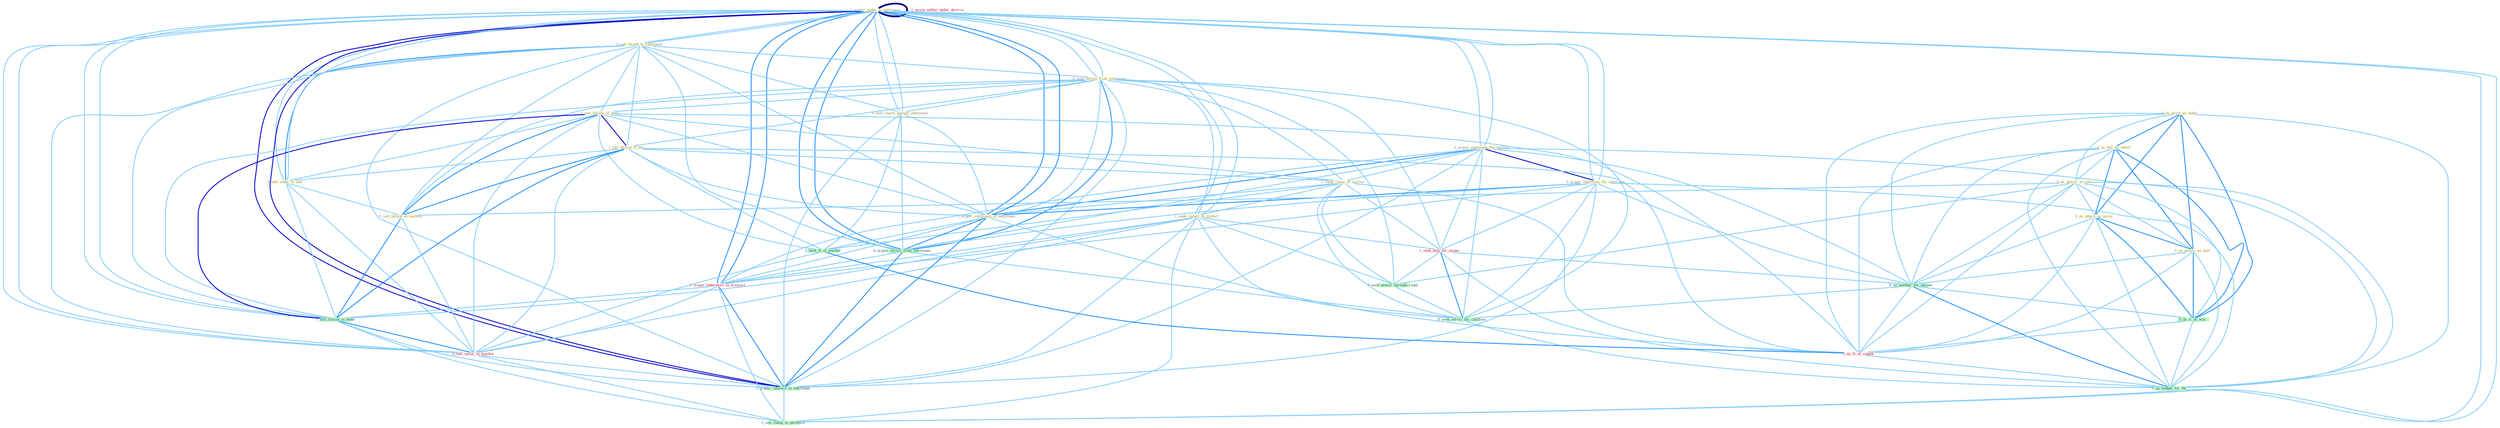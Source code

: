 Graph G{ 
    node
    [shape=polygon,style=filled,width=.5,height=.06,color="#BDFCC9",fixedsize=true,fontsize=4,
    fontcolor="#2f4f4f"];
    {node
    [color="#ffffe0", fontcolor="#8b7d6b"] "1_acquir_stake_in_entitynam " "0_acquir_entitynam_for_million " "0_sell_brand_to_entitynam " "0_us_prize_as_induc " "0_seek_billion_from_entitynam " "0_us_bill_as_vehicl " "0_acquir_entitynam_for_othernum " "0_us_power_at_rate " "1_sell_billion_of_bond " "0_us_attack_as_excus " "1_sell_billion_of_bill " "1_seek_claim_of_million " "0_sell_stake_to_unit " "0_hold_share_against_entitynam " "1_seek_reduct_in_protect " "0_sell_billion_at_auction " "1_acquir_entitynam_of_entitynam " "0_us_provis_as_test " "1_acquir_stake_in_entitynam "}
{node [color="#fff0f5", fontcolor="#b22222"] "1_seek_help_for_owner " "0_acquir_laboratori_in_transact " "1_usurp_author_under_doctrin " "1_us_%_of_capabl " "0_sell_secur_in_market "}
edge [color="#B0E2FF"];

	"1_acquir_stake_in_entitynam " -- "0_acquir_entitynam_for_million " [w="1", color="#87cefa" ];
	"1_acquir_stake_in_entitynam " -- "0_sell_brand_to_entitynam " [w="1", color="#87cefa" ];
	"1_acquir_stake_in_entitynam " -- "0_seek_billion_from_entitynam " [w="1", color="#87cefa" ];
	"1_acquir_stake_in_entitynam " -- "0_acquir_entitynam_for_othernum " [w="1", color="#87cefa" ];
	"1_acquir_stake_in_entitynam " -- "0_sell_stake_to_unit " [w="1", color="#87cefa" ];
	"1_acquir_stake_in_entitynam " -- "0_hold_share_against_entitynam " [w="1", color="#87cefa" ];
	"1_acquir_stake_in_entitynam " -- "1_seek_reduct_in_protect " [w="1", color="#87cefa" ];
	"1_acquir_stake_in_entitynam " -- "1_acquir_entitynam_of_entitynam " [w="2", color="#1e90ff" , len=0.8];
	"1_acquir_stake_in_entitynam " -- "1_acquir_stake_in_entitynam " [w="4", style=bold, color="#000080", len=0.4];
	"1_acquir_stake_in_entitynam " -- "0_acquir_servic_from_entitynam " [w="2", color="#1e90ff" , len=0.8];
	"1_acquir_stake_in_entitynam " -- "0_acquir_laboratori_in_transact " [w="2", color="#1e90ff" , len=0.8];
	"1_acquir_stake_in_entitynam " -- "1_sell_billion_in_bond " [w="1", color="#87cefa" ];
	"1_acquir_stake_in_entitynam " -- "0_sell_secur_in_market " [w="1", color="#87cefa" ];
	"1_acquir_stake_in_entitynam " -- "1_acquir_interest_in_entitynam " [w="3", color="#0000cd" , len=0.6];
	"1_acquir_stake_in_entitynam " -- "1_see_chang_in_portfolio " [w="1", color="#87cefa" ];
	"0_acquir_entitynam_for_million " -- "0_acquir_entitynam_for_othernum " [w="3", color="#0000cd" , len=0.6];
	"0_acquir_entitynam_for_million " -- "1_seek_claim_of_million " [w="1", color="#87cefa" ];
	"0_acquir_entitynam_for_million " -- "1_acquir_entitynam_of_entitynam " [w="2", color="#1e90ff" , len=0.8];
	"0_acquir_entitynam_for_million " -- "1_acquir_stake_in_entitynam " [w="1", color="#87cefa" ];
	"0_acquir_entitynam_for_million " -- "1_seek_help_for_owner " [w="1", color="#87cefa" ];
	"0_acquir_entitynam_for_million " -- "0_acquir_servic_from_entitynam " [w="1", color="#87cefa" ];
	"0_acquir_entitynam_for_million " -- "0_us_number_for_purpos " [w="1", color="#87cefa" ];
	"0_acquir_entitynam_for_million " -- "0_acquir_laboratori_in_transact " [w="1", color="#87cefa" ];
	"0_acquir_entitynam_for_million " -- "1_acquir_interest_in_entitynam " [w="1", color="#87cefa" ];
	"0_acquir_entitynam_for_million " -- "0_seek_servic_for_children " [w="1", color="#87cefa" ];
	"0_acquir_entitynam_for_million " -- "0_us_budget_for_thi " [w="1", color="#87cefa" ];
	"0_sell_brand_to_entitynam " -- "0_seek_billion_from_entitynam " [w="1", color="#87cefa" ];
	"0_sell_brand_to_entitynam " -- "1_sell_billion_of_bond " [w="1", color="#87cefa" ];
	"0_sell_brand_to_entitynam " -- "1_sell_billion_of_bill " [w="1", color="#87cefa" ];
	"0_sell_brand_to_entitynam " -- "0_sell_stake_to_unit " [w="2", color="#1e90ff" , len=0.8];
	"0_sell_brand_to_entitynam " -- "0_hold_share_against_entitynam " [w="1", color="#87cefa" ];
	"0_sell_brand_to_entitynam " -- "0_sell_billion_at_auction " [w="1", color="#87cefa" ];
	"0_sell_brand_to_entitynam " -- "1_acquir_entitynam_of_entitynam " [w="1", color="#87cefa" ];
	"0_sell_brand_to_entitynam " -- "1_acquir_stake_in_entitynam " [w="1", color="#87cefa" ];
	"0_sell_brand_to_entitynam " -- "0_acquir_servic_from_entitynam " [w="1", color="#87cefa" ];
	"0_sell_brand_to_entitynam " -- "1_sell_billion_in_bond " [w="1", color="#87cefa" ];
	"0_sell_brand_to_entitynam " -- "0_sell_secur_in_market " [w="1", color="#87cefa" ];
	"0_sell_brand_to_entitynam " -- "1_acquir_interest_in_entitynam " [w="1", color="#87cefa" ];
	"0_us_prize_as_induc " -- "0_us_bill_as_vehicl " [w="2", color="#1e90ff" , len=0.8];
	"0_us_prize_as_induc " -- "0_us_power_at_rate " [w="1", color="#87cefa" ];
	"0_us_prize_as_induc " -- "0_us_attack_as_excus " [w="2", color="#1e90ff" , len=0.8];
	"0_us_prize_as_induc " -- "0_us_provis_as_test " [w="2", color="#1e90ff" , len=0.8];
	"0_us_prize_as_induc " -- "0_us_number_for_purpos " [w="1", color="#87cefa" ];
	"0_us_prize_as_induc " -- "0_us_it_as_wai " [w="2", color="#1e90ff" , len=0.8];
	"0_us_prize_as_induc " -- "1_us_%_of_capabl " [w="1", color="#87cefa" ];
	"0_us_prize_as_induc " -- "0_us_budget_for_thi " [w="1", color="#87cefa" ];
	"0_seek_billion_from_entitynam " -- "1_sell_billion_of_bond " [w="1", color="#87cefa" ];
	"0_seek_billion_from_entitynam " -- "1_sell_billion_of_bill " [w="1", color="#87cefa" ];
	"0_seek_billion_from_entitynam " -- "1_seek_claim_of_million " [w="1", color="#87cefa" ];
	"0_seek_billion_from_entitynam " -- "0_hold_share_against_entitynam " [w="1", color="#87cefa" ];
	"0_seek_billion_from_entitynam " -- "1_seek_reduct_in_protect " [w="1", color="#87cefa" ];
	"0_seek_billion_from_entitynam " -- "0_sell_billion_at_auction " [w="1", color="#87cefa" ];
	"0_seek_billion_from_entitynam " -- "1_acquir_entitynam_of_entitynam " [w="1", color="#87cefa" ];
	"0_seek_billion_from_entitynam " -- "1_acquir_stake_in_entitynam " [w="1", color="#87cefa" ];
	"0_seek_billion_from_entitynam " -- "1_seek_help_for_owner " [w="1", color="#87cefa" ];
	"0_seek_billion_from_entitynam " -- "0_acquir_servic_from_entitynam " [w="2", color="#1e90ff" , len=0.8];
	"0_seek_billion_from_entitynam " -- "0_seek_power_through_regul " [w="1", color="#87cefa" ];
	"0_seek_billion_from_entitynam " -- "1_sell_billion_in_bond " [w="1", color="#87cefa" ];
	"0_seek_billion_from_entitynam " -- "1_acquir_interest_in_entitynam " [w="1", color="#87cefa" ];
	"0_seek_billion_from_entitynam " -- "0_seek_servic_for_children " [w="1", color="#87cefa" ];
	"0_us_bill_as_vehicl " -- "0_us_power_at_rate " [w="1", color="#87cefa" ];
	"0_us_bill_as_vehicl " -- "0_us_attack_as_excus " [w="2", color="#1e90ff" , len=0.8];
	"0_us_bill_as_vehicl " -- "0_us_provis_as_test " [w="2", color="#1e90ff" , len=0.8];
	"0_us_bill_as_vehicl " -- "0_us_number_for_purpos " [w="1", color="#87cefa" ];
	"0_us_bill_as_vehicl " -- "0_us_it_as_wai " [w="2", color="#1e90ff" , len=0.8];
	"0_us_bill_as_vehicl " -- "1_us_%_of_capabl " [w="1", color="#87cefa" ];
	"0_us_bill_as_vehicl " -- "0_us_budget_for_thi " [w="1", color="#87cefa" ];
	"0_acquir_entitynam_for_othernum " -- "1_acquir_entitynam_of_entitynam " [w="2", color="#1e90ff" , len=0.8];
	"0_acquir_entitynam_for_othernum " -- "1_acquir_stake_in_entitynam " [w="1", color="#87cefa" ];
	"0_acquir_entitynam_for_othernum " -- "1_seek_help_for_owner " [w="1", color="#87cefa" ];
	"0_acquir_entitynam_for_othernum " -- "0_acquir_servic_from_entitynam " [w="1", color="#87cefa" ];
	"0_acquir_entitynam_for_othernum " -- "0_us_number_for_purpos " [w="1", color="#87cefa" ];
	"0_acquir_entitynam_for_othernum " -- "0_acquir_laboratori_in_transact " [w="1", color="#87cefa" ];
	"0_acquir_entitynam_for_othernum " -- "1_acquir_interest_in_entitynam " [w="1", color="#87cefa" ];
	"0_acquir_entitynam_for_othernum " -- "0_seek_servic_for_children " [w="1", color="#87cefa" ];
	"0_acquir_entitynam_for_othernum " -- "0_us_budget_for_thi " [w="1", color="#87cefa" ];
	"0_us_power_at_rate " -- "0_us_attack_as_excus " [w="1", color="#87cefa" ];
	"0_us_power_at_rate " -- "0_sell_billion_at_auction " [w="1", color="#87cefa" ];
	"0_us_power_at_rate " -- "0_us_provis_as_test " [w="1", color="#87cefa" ];
	"0_us_power_at_rate " -- "0_seek_power_through_regul " [w="1", color="#87cefa" ];
	"0_us_power_at_rate " -- "0_us_number_for_purpos " [w="1", color="#87cefa" ];
	"0_us_power_at_rate " -- "0_us_it_as_wai " [w="1", color="#87cefa" ];
	"0_us_power_at_rate " -- "1_us_%_of_capabl " [w="1", color="#87cefa" ];
	"0_us_power_at_rate " -- "0_us_budget_for_thi " [w="1", color="#87cefa" ];
	"1_sell_billion_of_bond " -- "1_sell_billion_of_bill " [w="3", color="#0000cd" , len=0.6];
	"1_sell_billion_of_bond " -- "1_seek_claim_of_million " [w="1", color="#87cefa" ];
	"1_sell_billion_of_bond " -- "0_sell_stake_to_unit " [w="1", color="#87cefa" ];
	"1_sell_billion_of_bond " -- "0_sell_billion_at_auction " [w="2", color="#1e90ff" , len=0.8];
	"1_sell_billion_of_bond " -- "1_acquir_entitynam_of_entitynam " [w="1", color="#87cefa" ];
	"1_sell_billion_of_bond " -- "1_hold_%_of_market " [w="1", color="#87cefa" ];
	"1_sell_billion_of_bond " -- "1_sell_billion_in_bond " [w="3", color="#0000cd" , len=0.6];
	"1_sell_billion_of_bond " -- "1_us_%_of_capabl " [w="1", color="#87cefa" ];
	"1_sell_billion_of_bond " -- "0_sell_secur_in_market " [w="1", color="#87cefa" ];
	"0_us_attack_as_excus " -- "0_us_provis_as_test " [w="2", color="#1e90ff" , len=0.8];
	"0_us_attack_as_excus " -- "0_us_number_for_purpos " [w="1", color="#87cefa" ];
	"0_us_attack_as_excus " -- "0_us_it_as_wai " [w="2", color="#1e90ff" , len=0.8];
	"0_us_attack_as_excus " -- "1_us_%_of_capabl " [w="1", color="#87cefa" ];
	"0_us_attack_as_excus " -- "0_us_budget_for_thi " [w="1", color="#87cefa" ];
	"1_sell_billion_of_bill " -- "1_seek_claim_of_million " [w="1", color="#87cefa" ];
	"1_sell_billion_of_bill " -- "0_sell_stake_to_unit " [w="1", color="#87cefa" ];
	"1_sell_billion_of_bill " -- "0_sell_billion_at_auction " [w="2", color="#1e90ff" , len=0.8];
	"1_sell_billion_of_bill " -- "1_acquir_entitynam_of_entitynam " [w="1", color="#87cefa" ];
	"1_sell_billion_of_bill " -- "1_hold_%_of_market " [w="1", color="#87cefa" ];
	"1_sell_billion_of_bill " -- "1_sell_billion_in_bond " [w="2", color="#1e90ff" , len=0.8];
	"1_sell_billion_of_bill " -- "1_us_%_of_capabl " [w="1", color="#87cefa" ];
	"1_sell_billion_of_bill " -- "0_sell_secur_in_market " [w="1", color="#87cefa" ];
	"1_seek_claim_of_million " -- "1_seek_reduct_in_protect " [w="1", color="#87cefa" ];
	"1_seek_claim_of_million " -- "1_acquir_entitynam_of_entitynam " [w="1", color="#87cefa" ];
	"1_seek_claim_of_million " -- "1_seek_help_for_owner " [w="1", color="#87cefa" ];
	"1_seek_claim_of_million " -- "1_hold_%_of_market " [w="1", color="#87cefa" ];
	"1_seek_claim_of_million " -- "0_seek_power_through_regul " [w="1", color="#87cefa" ];
	"1_seek_claim_of_million " -- "1_us_%_of_capabl " [w="1", color="#87cefa" ];
	"1_seek_claim_of_million " -- "0_seek_servic_for_children " [w="1", color="#87cefa" ];
	"0_sell_stake_to_unit " -- "0_sell_billion_at_auction " [w="1", color="#87cefa" ];
	"0_sell_stake_to_unit " -- "1_acquir_stake_in_entitynam " [w="1", color="#87cefa" ];
	"0_sell_stake_to_unit " -- "1_sell_billion_in_bond " [w="1", color="#87cefa" ];
	"0_sell_stake_to_unit " -- "0_sell_secur_in_market " [w="1", color="#87cefa" ];
	"0_hold_share_against_entitynam " -- "1_acquir_entitynam_of_entitynam " [w="1", color="#87cefa" ];
	"0_hold_share_against_entitynam " -- "1_acquir_stake_in_entitynam " [w="1", color="#87cefa" ];
	"0_hold_share_against_entitynam " -- "0_acquir_servic_from_entitynam " [w="1", color="#87cefa" ];
	"0_hold_share_against_entitynam " -- "1_hold_%_of_market " [w="1", color="#87cefa" ];
	"0_hold_share_against_entitynam " -- "1_acquir_interest_in_entitynam " [w="1", color="#87cefa" ];
	"1_seek_reduct_in_protect " -- "1_acquir_stake_in_entitynam " [w="1", color="#87cefa" ];
	"1_seek_reduct_in_protect " -- "1_seek_help_for_owner " [w="1", color="#87cefa" ];
	"1_seek_reduct_in_protect " -- "0_seek_power_through_regul " [w="1", color="#87cefa" ];
	"1_seek_reduct_in_protect " -- "0_acquir_laboratori_in_transact " [w="1", color="#87cefa" ];
	"1_seek_reduct_in_protect " -- "1_sell_billion_in_bond " [w="1", color="#87cefa" ];
	"1_seek_reduct_in_protect " -- "0_sell_secur_in_market " [w="1", color="#87cefa" ];
	"1_seek_reduct_in_protect " -- "1_acquir_interest_in_entitynam " [w="1", color="#87cefa" ];
	"1_seek_reduct_in_protect " -- "0_seek_servic_for_children " [w="1", color="#87cefa" ];
	"1_seek_reduct_in_protect " -- "1_see_chang_in_portfolio " [w="1", color="#87cefa" ];
	"0_sell_billion_at_auction " -- "1_sell_billion_in_bond " [w="2", color="#1e90ff" , len=0.8];
	"0_sell_billion_at_auction " -- "0_sell_secur_in_market " [w="1", color="#87cefa" ];
	"1_acquir_entitynam_of_entitynam " -- "1_acquir_stake_in_entitynam " [w="2", color="#1e90ff" , len=0.8];
	"1_acquir_entitynam_of_entitynam " -- "0_acquir_servic_from_entitynam " [w="2", color="#1e90ff" , len=0.8];
	"1_acquir_entitynam_of_entitynam " -- "1_hold_%_of_market " [w="1", color="#87cefa" ];
	"1_acquir_entitynam_of_entitynam " -- "0_acquir_laboratori_in_transact " [w="1", color="#87cefa" ];
	"1_acquir_entitynam_of_entitynam " -- "1_us_%_of_capabl " [w="1", color="#87cefa" ];
	"1_acquir_entitynam_of_entitynam " -- "1_acquir_interest_in_entitynam " [w="2", color="#1e90ff" , len=0.8];
	"0_us_provis_as_test " -- "0_us_number_for_purpos " [w="1", color="#87cefa" ];
	"0_us_provis_as_test " -- "0_us_it_as_wai " [w="2", color="#1e90ff" , len=0.8];
	"0_us_provis_as_test " -- "1_us_%_of_capabl " [w="1", color="#87cefa" ];
	"0_us_provis_as_test " -- "0_us_budget_for_thi " [w="1", color="#87cefa" ];
	"1_acquir_stake_in_entitynam " -- "0_acquir_servic_from_entitynam " [w="2", color="#1e90ff" , len=0.8];
	"1_acquir_stake_in_entitynam " -- "0_acquir_laboratori_in_transact " [w="2", color="#1e90ff" , len=0.8];
	"1_acquir_stake_in_entitynam " -- "1_sell_billion_in_bond " [w="1", color="#87cefa" ];
	"1_acquir_stake_in_entitynam " -- "0_sell_secur_in_market " [w="1", color="#87cefa" ];
	"1_acquir_stake_in_entitynam " -- "1_acquir_interest_in_entitynam " [w="3", color="#0000cd" , len=0.6];
	"1_acquir_stake_in_entitynam " -- "1_see_chang_in_portfolio " [w="1", color="#87cefa" ];
	"1_seek_help_for_owner " -- "0_seek_power_through_regul " [w="1", color="#87cefa" ];
	"1_seek_help_for_owner " -- "0_us_number_for_purpos " [w="1", color="#87cefa" ];
	"1_seek_help_for_owner " -- "0_seek_servic_for_children " [w="2", color="#1e90ff" , len=0.8];
	"1_seek_help_for_owner " -- "0_us_budget_for_thi " [w="1", color="#87cefa" ];
	"0_acquir_servic_from_entitynam " -- "0_acquir_laboratori_in_transact " [w="1", color="#87cefa" ];
	"0_acquir_servic_from_entitynam " -- "1_acquir_interest_in_entitynam " [w="2", color="#1e90ff" , len=0.8];
	"0_acquir_servic_from_entitynam " -- "0_seek_servic_for_children " [w="1", color="#87cefa" ];
	"1_hold_%_of_market " -- "1_us_%_of_capabl " [w="2", color="#1e90ff" , len=0.8];
	"1_hold_%_of_market " -- "0_sell_secur_in_market " [w="1", color="#87cefa" ];
	"0_seek_power_through_regul " -- "0_seek_servic_for_children " [w="1", color="#87cefa" ];
	"0_us_number_for_purpos " -- "0_us_it_as_wai " [w="1", color="#87cefa" ];
	"0_us_number_for_purpos " -- "1_us_%_of_capabl " [w="1", color="#87cefa" ];
	"0_us_number_for_purpos " -- "0_seek_servic_for_children " [w="1", color="#87cefa" ];
	"0_us_number_for_purpos " -- "0_us_budget_for_thi " [w="2", color="#1e90ff" , len=0.8];
	"0_acquir_laboratori_in_transact " -- "1_sell_billion_in_bond " [w="1", color="#87cefa" ];
	"0_acquir_laboratori_in_transact " -- "0_sell_secur_in_market " [w="1", color="#87cefa" ];
	"0_acquir_laboratori_in_transact " -- "1_acquir_interest_in_entitynam " [w="2", color="#1e90ff" , len=0.8];
	"0_acquir_laboratori_in_transact " -- "1_see_chang_in_portfolio " [w="1", color="#87cefa" ];
	"1_sell_billion_in_bond " -- "0_sell_secur_in_market " [w="2", color="#1e90ff" , len=0.8];
	"1_sell_billion_in_bond " -- "1_acquir_interest_in_entitynam " [w="1", color="#87cefa" ];
	"1_sell_billion_in_bond " -- "1_see_chang_in_portfolio " [w="1", color="#87cefa" ];
	"0_us_it_as_wai " -- "1_us_%_of_capabl " [w="1", color="#87cefa" ];
	"0_us_it_as_wai " -- "0_us_budget_for_thi " [w="1", color="#87cefa" ];
	"1_us_%_of_capabl " -- "0_us_budget_for_thi " [w="1", color="#87cefa" ];
	"0_sell_secur_in_market " -- "1_acquir_interest_in_entitynam " [w="1", color="#87cefa" ];
	"0_sell_secur_in_market " -- "1_see_chang_in_portfolio " [w="1", color="#87cefa" ];
	"1_acquir_interest_in_entitynam " -- "1_see_chang_in_portfolio " [w="1", color="#87cefa" ];
	"0_seek_servic_for_children " -- "0_us_budget_for_thi " [w="1", color="#87cefa" ];
}